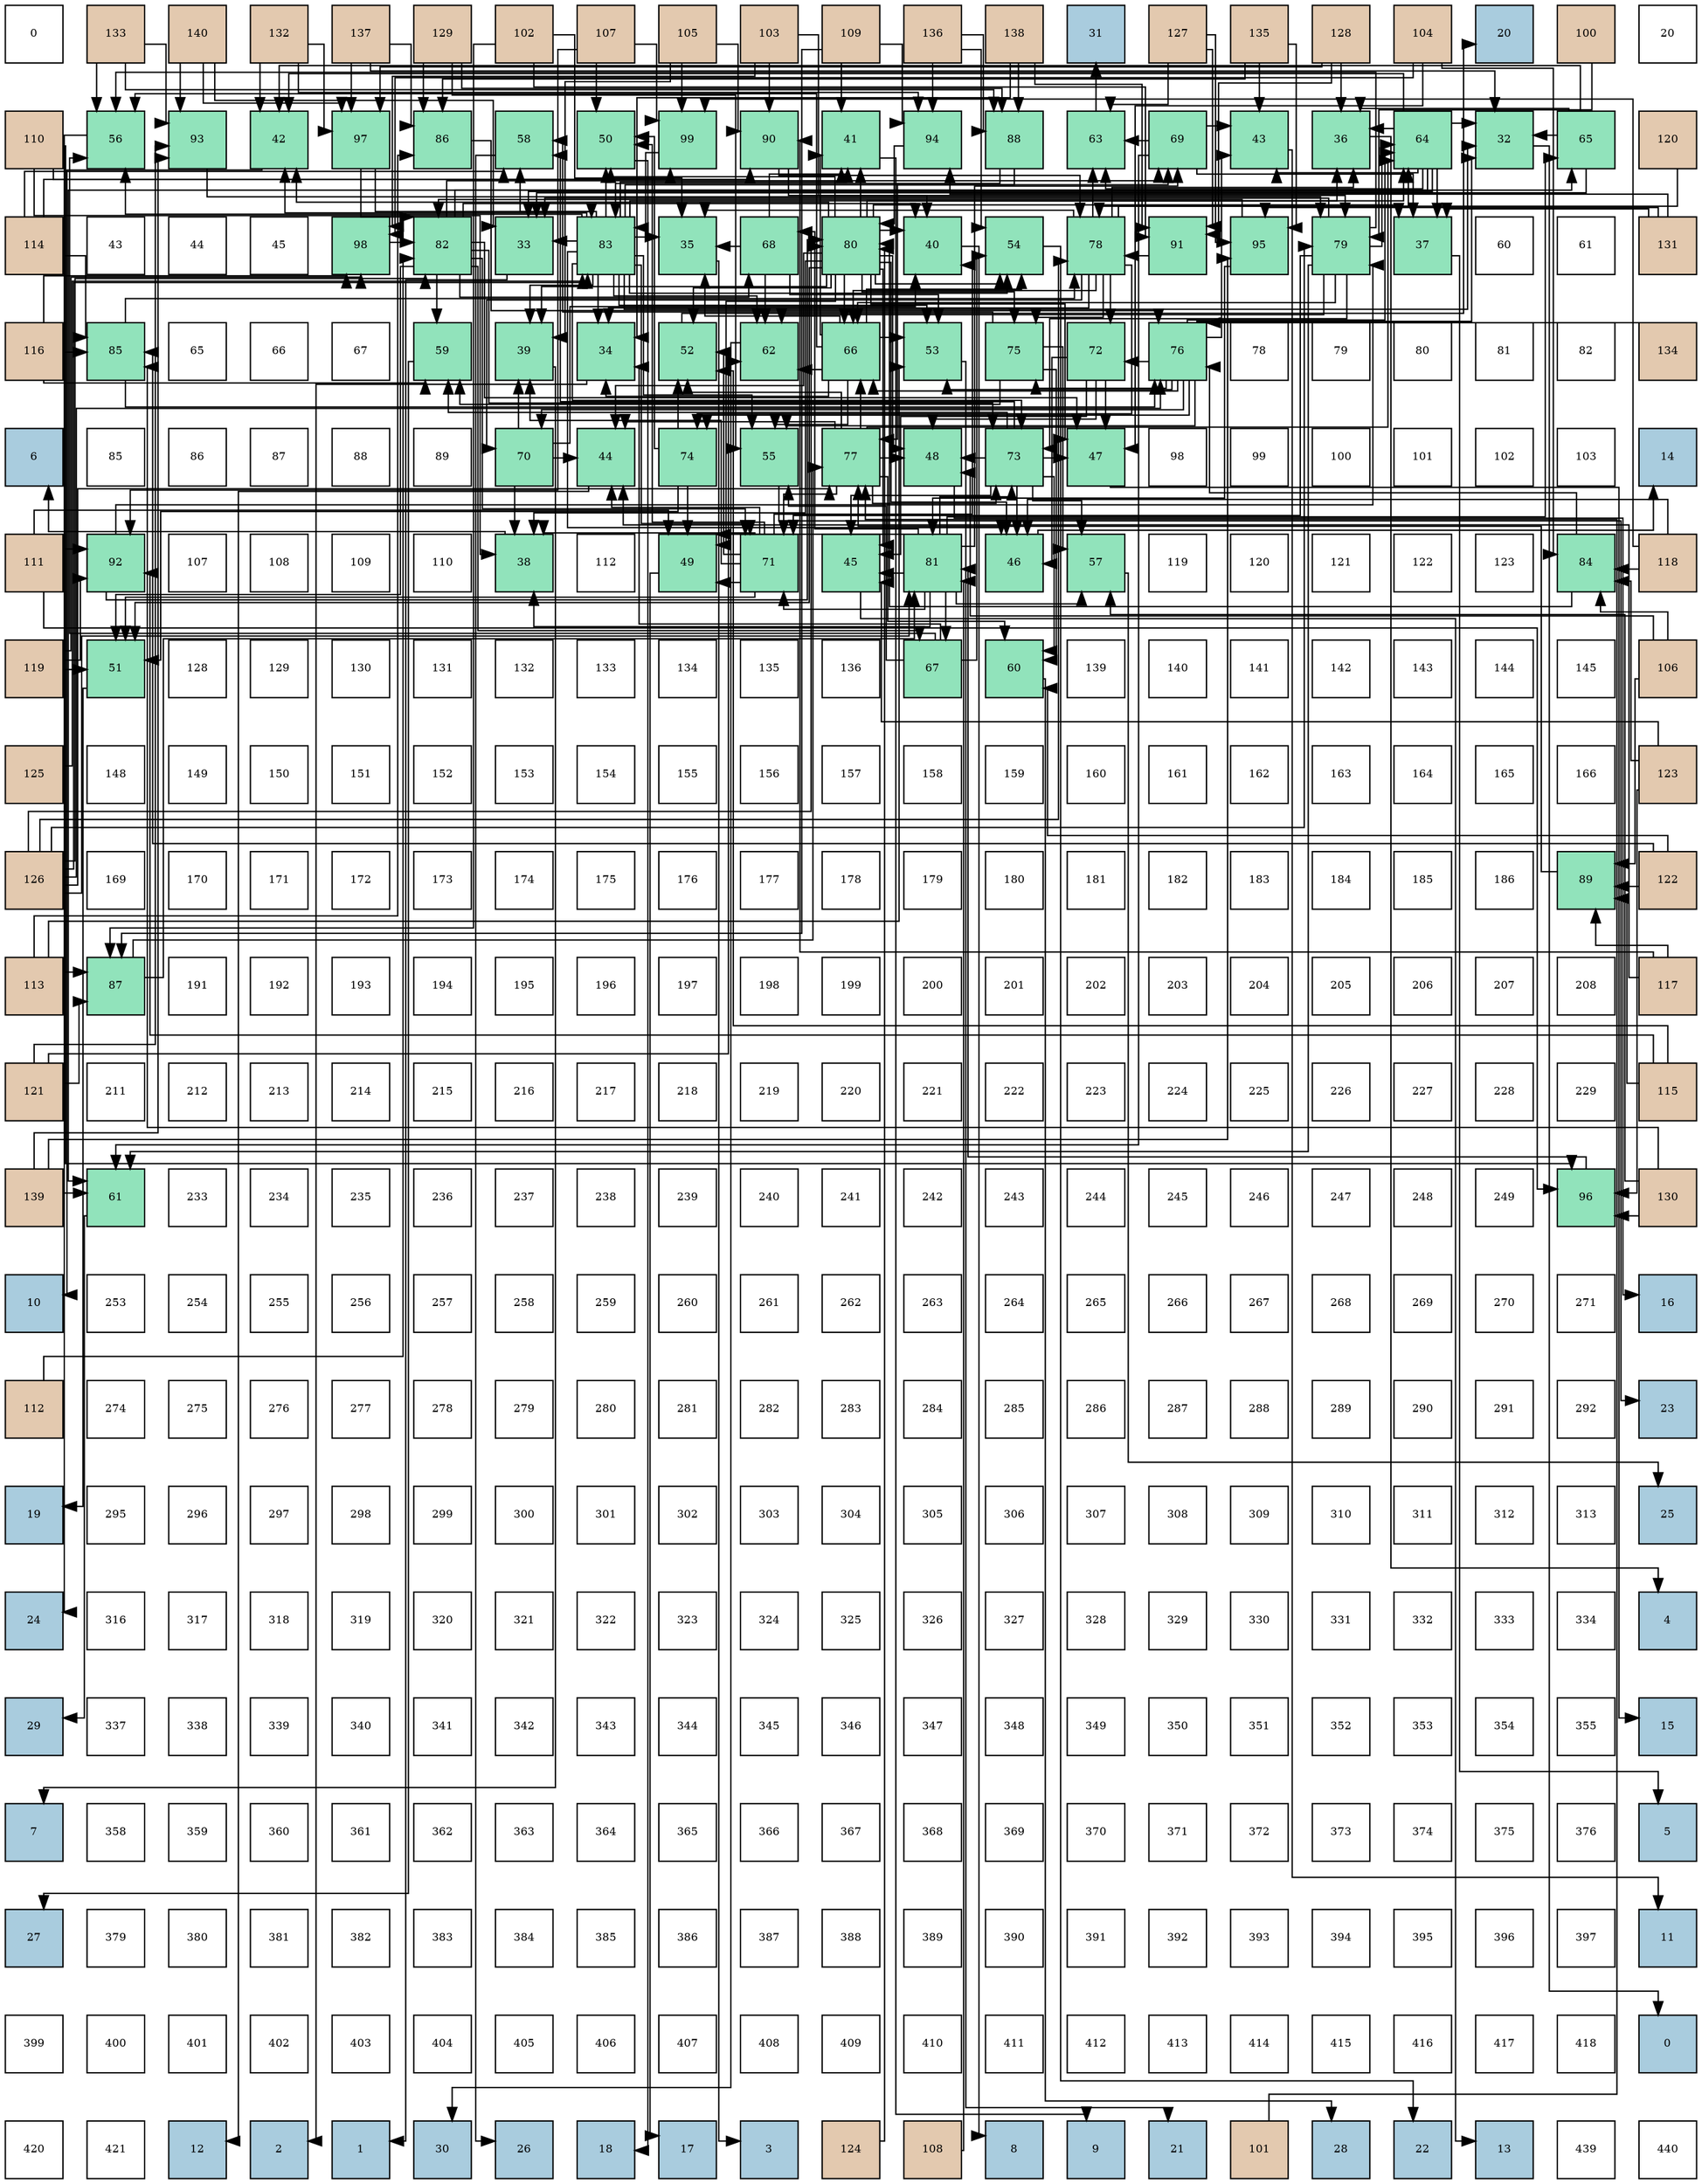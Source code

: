 digraph layout{
 rankdir=TB;
 splines=ortho;
 node [style=filled shape=square fixedsize=true width=0.6];
0[label="0", fontsize=8, fillcolor="#ffffff"];
1[label="133", fontsize=8, fillcolor="#e3c9af"];
2[label="140", fontsize=8, fillcolor="#e3c9af"];
3[label="132", fontsize=8, fillcolor="#e3c9af"];
4[label="137", fontsize=8, fillcolor="#e3c9af"];
5[label="129", fontsize=8, fillcolor="#e3c9af"];
6[label="102", fontsize=8, fillcolor="#e3c9af"];
7[label="107", fontsize=8, fillcolor="#e3c9af"];
8[label="105", fontsize=8, fillcolor="#e3c9af"];
9[label="103", fontsize=8, fillcolor="#e3c9af"];
10[label="109", fontsize=8, fillcolor="#e3c9af"];
11[label="136", fontsize=8, fillcolor="#e3c9af"];
12[label="138", fontsize=8, fillcolor="#e3c9af"];
13[label="31", fontsize=8, fillcolor="#a9ccde"];
14[label="127", fontsize=8, fillcolor="#e3c9af"];
15[label="135", fontsize=8, fillcolor="#e3c9af"];
16[label="128", fontsize=8, fillcolor="#e3c9af"];
17[label="104", fontsize=8, fillcolor="#e3c9af"];
18[label="20", fontsize=8, fillcolor="#a9ccde"];
19[label="100", fontsize=8, fillcolor="#e3c9af"];
20[label="20", fontsize=8, fillcolor="#ffffff"];
21[label="110", fontsize=8, fillcolor="#e3c9af"];
22[label="56", fontsize=8, fillcolor="#91e3bb"];
23[label="93", fontsize=8, fillcolor="#91e3bb"];
24[label="42", fontsize=8, fillcolor="#91e3bb"];
25[label="97", fontsize=8, fillcolor="#91e3bb"];
26[label="86", fontsize=8, fillcolor="#91e3bb"];
27[label="58", fontsize=8, fillcolor="#91e3bb"];
28[label="50", fontsize=8, fillcolor="#91e3bb"];
29[label="99", fontsize=8, fillcolor="#91e3bb"];
30[label="90", fontsize=8, fillcolor="#91e3bb"];
31[label="41", fontsize=8, fillcolor="#91e3bb"];
32[label="94", fontsize=8, fillcolor="#91e3bb"];
33[label="88", fontsize=8, fillcolor="#91e3bb"];
34[label="63", fontsize=8, fillcolor="#91e3bb"];
35[label="69", fontsize=8, fillcolor="#91e3bb"];
36[label="43", fontsize=8, fillcolor="#91e3bb"];
37[label="36", fontsize=8, fillcolor="#91e3bb"];
38[label="64", fontsize=8, fillcolor="#91e3bb"];
39[label="32", fontsize=8, fillcolor="#91e3bb"];
40[label="65", fontsize=8, fillcolor="#91e3bb"];
41[label="120", fontsize=8, fillcolor="#e3c9af"];
42[label="114", fontsize=8, fillcolor="#e3c9af"];
43[label="43", fontsize=8, fillcolor="#ffffff"];
44[label="44", fontsize=8, fillcolor="#ffffff"];
45[label="45", fontsize=8, fillcolor="#ffffff"];
46[label="98", fontsize=8, fillcolor="#91e3bb"];
47[label="82", fontsize=8, fillcolor="#91e3bb"];
48[label="33", fontsize=8, fillcolor="#91e3bb"];
49[label="83", fontsize=8, fillcolor="#91e3bb"];
50[label="35", fontsize=8, fillcolor="#91e3bb"];
51[label="68", fontsize=8, fillcolor="#91e3bb"];
52[label="80", fontsize=8, fillcolor="#91e3bb"];
53[label="40", fontsize=8, fillcolor="#91e3bb"];
54[label="54", fontsize=8, fillcolor="#91e3bb"];
55[label="78", fontsize=8, fillcolor="#91e3bb"];
56[label="91", fontsize=8, fillcolor="#91e3bb"];
57[label="95", fontsize=8, fillcolor="#91e3bb"];
58[label="79", fontsize=8, fillcolor="#91e3bb"];
59[label="37", fontsize=8, fillcolor="#91e3bb"];
60[label="60", fontsize=8, fillcolor="#ffffff"];
61[label="61", fontsize=8, fillcolor="#ffffff"];
62[label="131", fontsize=8, fillcolor="#e3c9af"];
63[label="116", fontsize=8, fillcolor="#e3c9af"];
64[label="85", fontsize=8, fillcolor="#91e3bb"];
65[label="65", fontsize=8, fillcolor="#ffffff"];
66[label="66", fontsize=8, fillcolor="#ffffff"];
67[label="67", fontsize=8, fillcolor="#ffffff"];
68[label="59", fontsize=8, fillcolor="#91e3bb"];
69[label="39", fontsize=8, fillcolor="#91e3bb"];
70[label="34", fontsize=8, fillcolor="#91e3bb"];
71[label="52", fontsize=8, fillcolor="#91e3bb"];
72[label="62", fontsize=8, fillcolor="#91e3bb"];
73[label="66", fontsize=8, fillcolor="#91e3bb"];
74[label="53", fontsize=8, fillcolor="#91e3bb"];
75[label="75", fontsize=8, fillcolor="#91e3bb"];
76[label="72", fontsize=8, fillcolor="#91e3bb"];
77[label="76", fontsize=8, fillcolor="#91e3bb"];
78[label="78", fontsize=8, fillcolor="#ffffff"];
79[label="79", fontsize=8, fillcolor="#ffffff"];
80[label="80", fontsize=8, fillcolor="#ffffff"];
81[label="81", fontsize=8, fillcolor="#ffffff"];
82[label="82", fontsize=8, fillcolor="#ffffff"];
83[label="134", fontsize=8, fillcolor="#e3c9af"];
84[label="6", fontsize=8, fillcolor="#a9ccde"];
85[label="85", fontsize=8, fillcolor="#ffffff"];
86[label="86", fontsize=8, fillcolor="#ffffff"];
87[label="87", fontsize=8, fillcolor="#ffffff"];
88[label="88", fontsize=8, fillcolor="#ffffff"];
89[label="89", fontsize=8, fillcolor="#ffffff"];
90[label="70", fontsize=8, fillcolor="#91e3bb"];
91[label="44", fontsize=8, fillcolor="#91e3bb"];
92[label="74", fontsize=8, fillcolor="#91e3bb"];
93[label="55", fontsize=8, fillcolor="#91e3bb"];
94[label="77", fontsize=8, fillcolor="#91e3bb"];
95[label="48", fontsize=8, fillcolor="#91e3bb"];
96[label="73", fontsize=8, fillcolor="#91e3bb"];
97[label="47", fontsize=8, fillcolor="#91e3bb"];
98[label="98", fontsize=8, fillcolor="#ffffff"];
99[label="99", fontsize=8, fillcolor="#ffffff"];
100[label="100", fontsize=8, fillcolor="#ffffff"];
101[label="101", fontsize=8, fillcolor="#ffffff"];
102[label="102", fontsize=8, fillcolor="#ffffff"];
103[label="103", fontsize=8, fillcolor="#ffffff"];
104[label="14", fontsize=8, fillcolor="#a9ccde"];
105[label="111", fontsize=8, fillcolor="#e3c9af"];
106[label="92", fontsize=8, fillcolor="#91e3bb"];
107[label="107", fontsize=8, fillcolor="#ffffff"];
108[label="108", fontsize=8, fillcolor="#ffffff"];
109[label="109", fontsize=8, fillcolor="#ffffff"];
110[label="110", fontsize=8, fillcolor="#ffffff"];
111[label="38", fontsize=8, fillcolor="#91e3bb"];
112[label="112", fontsize=8, fillcolor="#ffffff"];
113[label="49", fontsize=8, fillcolor="#91e3bb"];
114[label="71", fontsize=8, fillcolor="#91e3bb"];
115[label="45", fontsize=8, fillcolor="#91e3bb"];
116[label="81", fontsize=8, fillcolor="#91e3bb"];
117[label="46", fontsize=8, fillcolor="#91e3bb"];
118[label="57", fontsize=8, fillcolor="#91e3bb"];
119[label="119", fontsize=8, fillcolor="#ffffff"];
120[label="120", fontsize=8, fillcolor="#ffffff"];
121[label="121", fontsize=8, fillcolor="#ffffff"];
122[label="122", fontsize=8, fillcolor="#ffffff"];
123[label="123", fontsize=8, fillcolor="#ffffff"];
124[label="84", fontsize=8, fillcolor="#91e3bb"];
125[label="118", fontsize=8, fillcolor="#e3c9af"];
126[label="119", fontsize=8, fillcolor="#e3c9af"];
127[label="51", fontsize=8, fillcolor="#91e3bb"];
128[label="128", fontsize=8, fillcolor="#ffffff"];
129[label="129", fontsize=8, fillcolor="#ffffff"];
130[label="130", fontsize=8, fillcolor="#ffffff"];
131[label="131", fontsize=8, fillcolor="#ffffff"];
132[label="132", fontsize=8, fillcolor="#ffffff"];
133[label="133", fontsize=8, fillcolor="#ffffff"];
134[label="134", fontsize=8, fillcolor="#ffffff"];
135[label="135", fontsize=8, fillcolor="#ffffff"];
136[label="136", fontsize=8, fillcolor="#ffffff"];
137[label="67", fontsize=8, fillcolor="#91e3bb"];
138[label="60", fontsize=8, fillcolor="#91e3bb"];
139[label="139", fontsize=8, fillcolor="#ffffff"];
140[label="140", fontsize=8, fillcolor="#ffffff"];
141[label="141", fontsize=8, fillcolor="#ffffff"];
142[label="142", fontsize=8, fillcolor="#ffffff"];
143[label="143", fontsize=8, fillcolor="#ffffff"];
144[label="144", fontsize=8, fillcolor="#ffffff"];
145[label="145", fontsize=8, fillcolor="#ffffff"];
146[label="106", fontsize=8, fillcolor="#e3c9af"];
147[label="125", fontsize=8, fillcolor="#e3c9af"];
148[label="148", fontsize=8, fillcolor="#ffffff"];
149[label="149", fontsize=8, fillcolor="#ffffff"];
150[label="150", fontsize=8, fillcolor="#ffffff"];
151[label="151", fontsize=8, fillcolor="#ffffff"];
152[label="152", fontsize=8, fillcolor="#ffffff"];
153[label="153", fontsize=8, fillcolor="#ffffff"];
154[label="154", fontsize=8, fillcolor="#ffffff"];
155[label="155", fontsize=8, fillcolor="#ffffff"];
156[label="156", fontsize=8, fillcolor="#ffffff"];
157[label="157", fontsize=8, fillcolor="#ffffff"];
158[label="158", fontsize=8, fillcolor="#ffffff"];
159[label="159", fontsize=8, fillcolor="#ffffff"];
160[label="160", fontsize=8, fillcolor="#ffffff"];
161[label="161", fontsize=8, fillcolor="#ffffff"];
162[label="162", fontsize=8, fillcolor="#ffffff"];
163[label="163", fontsize=8, fillcolor="#ffffff"];
164[label="164", fontsize=8, fillcolor="#ffffff"];
165[label="165", fontsize=8, fillcolor="#ffffff"];
166[label="166", fontsize=8, fillcolor="#ffffff"];
167[label="123", fontsize=8, fillcolor="#e3c9af"];
168[label="126", fontsize=8, fillcolor="#e3c9af"];
169[label="169", fontsize=8, fillcolor="#ffffff"];
170[label="170", fontsize=8, fillcolor="#ffffff"];
171[label="171", fontsize=8, fillcolor="#ffffff"];
172[label="172", fontsize=8, fillcolor="#ffffff"];
173[label="173", fontsize=8, fillcolor="#ffffff"];
174[label="174", fontsize=8, fillcolor="#ffffff"];
175[label="175", fontsize=8, fillcolor="#ffffff"];
176[label="176", fontsize=8, fillcolor="#ffffff"];
177[label="177", fontsize=8, fillcolor="#ffffff"];
178[label="178", fontsize=8, fillcolor="#ffffff"];
179[label="179", fontsize=8, fillcolor="#ffffff"];
180[label="180", fontsize=8, fillcolor="#ffffff"];
181[label="181", fontsize=8, fillcolor="#ffffff"];
182[label="182", fontsize=8, fillcolor="#ffffff"];
183[label="183", fontsize=8, fillcolor="#ffffff"];
184[label="184", fontsize=8, fillcolor="#ffffff"];
185[label="185", fontsize=8, fillcolor="#ffffff"];
186[label="186", fontsize=8, fillcolor="#ffffff"];
187[label="89", fontsize=8, fillcolor="#91e3bb"];
188[label="122", fontsize=8, fillcolor="#e3c9af"];
189[label="113", fontsize=8, fillcolor="#e3c9af"];
190[label="87", fontsize=8, fillcolor="#91e3bb"];
191[label="191", fontsize=8, fillcolor="#ffffff"];
192[label="192", fontsize=8, fillcolor="#ffffff"];
193[label="193", fontsize=8, fillcolor="#ffffff"];
194[label="194", fontsize=8, fillcolor="#ffffff"];
195[label="195", fontsize=8, fillcolor="#ffffff"];
196[label="196", fontsize=8, fillcolor="#ffffff"];
197[label="197", fontsize=8, fillcolor="#ffffff"];
198[label="198", fontsize=8, fillcolor="#ffffff"];
199[label="199", fontsize=8, fillcolor="#ffffff"];
200[label="200", fontsize=8, fillcolor="#ffffff"];
201[label="201", fontsize=8, fillcolor="#ffffff"];
202[label="202", fontsize=8, fillcolor="#ffffff"];
203[label="203", fontsize=8, fillcolor="#ffffff"];
204[label="204", fontsize=8, fillcolor="#ffffff"];
205[label="205", fontsize=8, fillcolor="#ffffff"];
206[label="206", fontsize=8, fillcolor="#ffffff"];
207[label="207", fontsize=8, fillcolor="#ffffff"];
208[label="208", fontsize=8, fillcolor="#ffffff"];
209[label="117", fontsize=8, fillcolor="#e3c9af"];
210[label="121", fontsize=8, fillcolor="#e3c9af"];
211[label="211", fontsize=8, fillcolor="#ffffff"];
212[label="212", fontsize=8, fillcolor="#ffffff"];
213[label="213", fontsize=8, fillcolor="#ffffff"];
214[label="214", fontsize=8, fillcolor="#ffffff"];
215[label="215", fontsize=8, fillcolor="#ffffff"];
216[label="216", fontsize=8, fillcolor="#ffffff"];
217[label="217", fontsize=8, fillcolor="#ffffff"];
218[label="218", fontsize=8, fillcolor="#ffffff"];
219[label="219", fontsize=8, fillcolor="#ffffff"];
220[label="220", fontsize=8, fillcolor="#ffffff"];
221[label="221", fontsize=8, fillcolor="#ffffff"];
222[label="222", fontsize=8, fillcolor="#ffffff"];
223[label="223", fontsize=8, fillcolor="#ffffff"];
224[label="224", fontsize=8, fillcolor="#ffffff"];
225[label="225", fontsize=8, fillcolor="#ffffff"];
226[label="226", fontsize=8, fillcolor="#ffffff"];
227[label="227", fontsize=8, fillcolor="#ffffff"];
228[label="228", fontsize=8, fillcolor="#ffffff"];
229[label="229", fontsize=8, fillcolor="#ffffff"];
230[label="115", fontsize=8, fillcolor="#e3c9af"];
231[label="139", fontsize=8, fillcolor="#e3c9af"];
232[label="61", fontsize=8, fillcolor="#91e3bb"];
233[label="233", fontsize=8, fillcolor="#ffffff"];
234[label="234", fontsize=8, fillcolor="#ffffff"];
235[label="235", fontsize=8, fillcolor="#ffffff"];
236[label="236", fontsize=8, fillcolor="#ffffff"];
237[label="237", fontsize=8, fillcolor="#ffffff"];
238[label="238", fontsize=8, fillcolor="#ffffff"];
239[label="239", fontsize=8, fillcolor="#ffffff"];
240[label="240", fontsize=8, fillcolor="#ffffff"];
241[label="241", fontsize=8, fillcolor="#ffffff"];
242[label="242", fontsize=8, fillcolor="#ffffff"];
243[label="243", fontsize=8, fillcolor="#ffffff"];
244[label="244", fontsize=8, fillcolor="#ffffff"];
245[label="245", fontsize=8, fillcolor="#ffffff"];
246[label="246", fontsize=8, fillcolor="#ffffff"];
247[label="247", fontsize=8, fillcolor="#ffffff"];
248[label="248", fontsize=8, fillcolor="#ffffff"];
249[label="249", fontsize=8, fillcolor="#ffffff"];
250[label="96", fontsize=8, fillcolor="#91e3bb"];
251[label="130", fontsize=8, fillcolor="#e3c9af"];
252[label="10", fontsize=8, fillcolor="#a9ccde"];
253[label="253", fontsize=8, fillcolor="#ffffff"];
254[label="254", fontsize=8, fillcolor="#ffffff"];
255[label="255", fontsize=8, fillcolor="#ffffff"];
256[label="256", fontsize=8, fillcolor="#ffffff"];
257[label="257", fontsize=8, fillcolor="#ffffff"];
258[label="258", fontsize=8, fillcolor="#ffffff"];
259[label="259", fontsize=8, fillcolor="#ffffff"];
260[label="260", fontsize=8, fillcolor="#ffffff"];
261[label="261", fontsize=8, fillcolor="#ffffff"];
262[label="262", fontsize=8, fillcolor="#ffffff"];
263[label="263", fontsize=8, fillcolor="#ffffff"];
264[label="264", fontsize=8, fillcolor="#ffffff"];
265[label="265", fontsize=8, fillcolor="#ffffff"];
266[label="266", fontsize=8, fillcolor="#ffffff"];
267[label="267", fontsize=8, fillcolor="#ffffff"];
268[label="268", fontsize=8, fillcolor="#ffffff"];
269[label="269", fontsize=8, fillcolor="#ffffff"];
270[label="270", fontsize=8, fillcolor="#ffffff"];
271[label="271", fontsize=8, fillcolor="#ffffff"];
272[label="16", fontsize=8, fillcolor="#a9ccde"];
273[label="112", fontsize=8, fillcolor="#e3c9af"];
274[label="274", fontsize=8, fillcolor="#ffffff"];
275[label="275", fontsize=8, fillcolor="#ffffff"];
276[label="276", fontsize=8, fillcolor="#ffffff"];
277[label="277", fontsize=8, fillcolor="#ffffff"];
278[label="278", fontsize=8, fillcolor="#ffffff"];
279[label="279", fontsize=8, fillcolor="#ffffff"];
280[label="280", fontsize=8, fillcolor="#ffffff"];
281[label="281", fontsize=8, fillcolor="#ffffff"];
282[label="282", fontsize=8, fillcolor="#ffffff"];
283[label="283", fontsize=8, fillcolor="#ffffff"];
284[label="284", fontsize=8, fillcolor="#ffffff"];
285[label="285", fontsize=8, fillcolor="#ffffff"];
286[label="286", fontsize=8, fillcolor="#ffffff"];
287[label="287", fontsize=8, fillcolor="#ffffff"];
288[label="288", fontsize=8, fillcolor="#ffffff"];
289[label="289", fontsize=8, fillcolor="#ffffff"];
290[label="290", fontsize=8, fillcolor="#ffffff"];
291[label="291", fontsize=8, fillcolor="#ffffff"];
292[label="292", fontsize=8, fillcolor="#ffffff"];
293[label="23", fontsize=8, fillcolor="#a9ccde"];
294[label="19", fontsize=8, fillcolor="#a9ccde"];
295[label="295", fontsize=8, fillcolor="#ffffff"];
296[label="296", fontsize=8, fillcolor="#ffffff"];
297[label="297", fontsize=8, fillcolor="#ffffff"];
298[label="298", fontsize=8, fillcolor="#ffffff"];
299[label="299", fontsize=8, fillcolor="#ffffff"];
300[label="300", fontsize=8, fillcolor="#ffffff"];
301[label="301", fontsize=8, fillcolor="#ffffff"];
302[label="302", fontsize=8, fillcolor="#ffffff"];
303[label="303", fontsize=8, fillcolor="#ffffff"];
304[label="304", fontsize=8, fillcolor="#ffffff"];
305[label="305", fontsize=8, fillcolor="#ffffff"];
306[label="306", fontsize=8, fillcolor="#ffffff"];
307[label="307", fontsize=8, fillcolor="#ffffff"];
308[label="308", fontsize=8, fillcolor="#ffffff"];
309[label="309", fontsize=8, fillcolor="#ffffff"];
310[label="310", fontsize=8, fillcolor="#ffffff"];
311[label="311", fontsize=8, fillcolor="#ffffff"];
312[label="312", fontsize=8, fillcolor="#ffffff"];
313[label="313", fontsize=8, fillcolor="#ffffff"];
314[label="25", fontsize=8, fillcolor="#a9ccde"];
315[label="24", fontsize=8, fillcolor="#a9ccde"];
316[label="316", fontsize=8, fillcolor="#ffffff"];
317[label="317", fontsize=8, fillcolor="#ffffff"];
318[label="318", fontsize=8, fillcolor="#ffffff"];
319[label="319", fontsize=8, fillcolor="#ffffff"];
320[label="320", fontsize=8, fillcolor="#ffffff"];
321[label="321", fontsize=8, fillcolor="#ffffff"];
322[label="322", fontsize=8, fillcolor="#ffffff"];
323[label="323", fontsize=8, fillcolor="#ffffff"];
324[label="324", fontsize=8, fillcolor="#ffffff"];
325[label="325", fontsize=8, fillcolor="#ffffff"];
326[label="326", fontsize=8, fillcolor="#ffffff"];
327[label="327", fontsize=8, fillcolor="#ffffff"];
328[label="328", fontsize=8, fillcolor="#ffffff"];
329[label="329", fontsize=8, fillcolor="#ffffff"];
330[label="330", fontsize=8, fillcolor="#ffffff"];
331[label="331", fontsize=8, fillcolor="#ffffff"];
332[label="332", fontsize=8, fillcolor="#ffffff"];
333[label="333", fontsize=8, fillcolor="#ffffff"];
334[label="334", fontsize=8, fillcolor="#ffffff"];
335[label="4", fontsize=8, fillcolor="#a9ccde"];
336[label="29", fontsize=8, fillcolor="#a9ccde"];
337[label="337", fontsize=8, fillcolor="#ffffff"];
338[label="338", fontsize=8, fillcolor="#ffffff"];
339[label="339", fontsize=8, fillcolor="#ffffff"];
340[label="340", fontsize=8, fillcolor="#ffffff"];
341[label="341", fontsize=8, fillcolor="#ffffff"];
342[label="342", fontsize=8, fillcolor="#ffffff"];
343[label="343", fontsize=8, fillcolor="#ffffff"];
344[label="344", fontsize=8, fillcolor="#ffffff"];
345[label="345", fontsize=8, fillcolor="#ffffff"];
346[label="346", fontsize=8, fillcolor="#ffffff"];
347[label="347", fontsize=8, fillcolor="#ffffff"];
348[label="348", fontsize=8, fillcolor="#ffffff"];
349[label="349", fontsize=8, fillcolor="#ffffff"];
350[label="350", fontsize=8, fillcolor="#ffffff"];
351[label="351", fontsize=8, fillcolor="#ffffff"];
352[label="352", fontsize=8, fillcolor="#ffffff"];
353[label="353", fontsize=8, fillcolor="#ffffff"];
354[label="354", fontsize=8, fillcolor="#ffffff"];
355[label="355", fontsize=8, fillcolor="#ffffff"];
356[label="15", fontsize=8, fillcolor="#a9ccde"];
357[label="7", fontsize=8, fillcolor="#a9ccde"];
358[label="358", fontsize=8, fillcolor="#ffffff"];
359[label="359", fontsize=8, fillcolor="#ffffff"];
360[label="360", fontsize=8, fillcolor="#ffffff"];
361[label="361", fontsize=8, fillcolor="#ffffff"];
362[label="362", fontsize=8, fillcolor="#ffffff"];
363[label="363", fontsize=8, fillcolor="#ffffff"];
364[label="364", fontsize=8, fillcolor="#ffffff"];
365[label="365", fontsize=8, fillcolor="#ffffff"];
366[label="366", fontsize=8, fillcolor="#ffffff"];
367[label="367", fontsize=8, fillcolor="#ffffff"];
368[label="368", fontsize=8, fillcolor="#ffffff"];
369[label="369", fontsize=8, fillcolor="#ffffff"];
370[label="370", fontsize=8, fillcolor="#ffffff"];
371[label="371", fontsize=8, fillcolor="#ffffff"];
372[label="372", fontsize=8, fillcolor="#ffffff"];
373[label="373", fontsize=8, fillcolor="#ffffff"];
374[label="374", fontsize=8, fillcolor="#ffffff"];
375[label="375", fontsize=8, fillcolor="#ffffff"];
376[label="376", fontsize=8, fillcolor="#ffffff"];
377[label="5", fontsize=8, fillcolor="#a9ccde"];
378[label="27", fontsize=8, fillcolor="#a9ccde"];
379[label="379", fontsize=8, fillcolor="#ffffff"];
380[label="380", fontsize=8, fillcolor="#ffffff"];
381[label="381", fontsize=8, fillcolor="#ffffff"];
382[label="382", fontsize=8, fillcolor="#ffffff"];
383[label="383", fontsize=8, fillcolor="#ffffff"];
384[label="384", fontsize=8, fillcolor="#ffffff"];
385[label="385", fontsize=8, fillcolor="#ffffff"];
386[label="386", fontsize=8, fillcolor="#ffffff"];
387[label="387", fontsize=8, fillcolor="#ffffff"];
388[label="388", fontsize=8, fillcolor="#ffffff"];
389[label="389", fontsize=8, fillcolor="#ffffff"];
390[label="390", fontsize=8, fillcolor="#ffffff"];
391[label="391", fontsize=8, fillcolor="#ffffff"];
392[label="392", fontsize=8, fillcolor="#ffffff"];
393[label="393", fontsize=8, fillcolor="#ffffff"];
394[label="394", fontsize=8, fillcolor="#ffffff"];
395[label="395", fontsize=8, fillcolor="#ffffff"];
396[label="396", fontsize=8, fillcolor="#ffffff"];
397[label="397", fontsize=8, fillcolor="#ffffff"];
398[label="11", fontsize=8, fillcolor="#a9ccde"];
399[label="399", fontsize=8, fillcolor="#ffffff"];
400[label="400", fontsize=8, fillcolor="#ffffff"];
401[label="401", fontsize=8, fillcolor="#ffffff"];
402[label="402", fontsize=8, fillcolor="#ffffff"];
403[label="403", fontsize=8, fillcolor="#ffffff"];
404[label="404", fontsize=8, fillcolor="#ffffff"];
405[label="405", fontsize=8, fillcolor="#ffffff"];
406[label="406", fontsize=8, fillcolor="#ffffff"];
407[label="407", fontsize=8, fillcolor="#ffffff"];
408[label="408", fontsize=8, fillcolor="#ffffff"];
409[label="409", fontsize=8, fillcolor="#ffffff"];
410[label="410", fontsize=8, fillcolor="#ffffff"];
411[label="411", fontsize=8, fillcolor="#ffffff"];
412[label="412", fontsize=8, fillcolor="#ffffff"];
413[label="413", fontsize=8, fillcolor="#ffffff"];
414[label="414", fontsize=8, fillcolor="#ffffff"];
415[label="415", fontsize=8, fillcolor="#ffffff"];
416[label="416", fontsize=8, fillcolor="#ffffff"];
417[label="417", fontsize=8, fillcolor="#ffffff"];
418[label="418", fontsize=8, fillcolor="#ffffff"];
419[label="0", fontsize=8, fillcolor="#a9ccde"];
420[label="420", fontsize=8, fillcolor="#ffffff"];
421[label="421", fontsize=8, fillcolor="#ffffff"];
422[label="12", fontsize=8, fillcolor="#a9ccde"];
423[label="2", fontsize=8, fillcolor="#a9ccde"];
424[label="1", fontsize=8, fillcolor="#a9ccde"];
425[label="30", fontsize=8, fillcolor="#a9ccde"];
426[label="26", fontsize=8, fillcolor="#a9ccde"];
427[label="18", fontsize=8, fillcolor="#a9ccde"];
428[label="17", fontsize=8, fillcolor="#a9ccde"];
429[label="3", fontsize=8, fillcolor="#a9ccde"];
430[label="124", fontsize=8, fillcolor="#e3c9af"];
431[label="108", fontsize=8, fillcolor="#e3c9af"];
432[label="8", fontsize=8, fillcolor="#a9ccde"];
433[label="9", fontsize=8, fillcolor="#a9ccde"];
434[label="21", fontsize=8, fillcolor="#a9ccde"];
435[label="101", fontsize=8, fillcolor="#e3c9af"];
436[label="28", fontsize=8, fillcolor="#a9ccde"];
437[label="22", fontsize=8, fillcolor="#a9ccde"];
438[label="13", fontsize=8, fillcolor="#a9ccde"];
439[label="439", fontsize=8, fillcolor="#ffffff"];
440[label="440", fontsize=8, fillcolor="#ffffff"];
edge [constraint=false, style=vis];39 -> 419;
48 -> 424;
70 -> 423;
50 -> 429;
37 -> 335;
59 -> 377;
111 -> 84;
69 -> 357;
53 -> 432;
31 -> 433;
24 -> 252;
36 -> 398;
91 -> 422;
115 -> 438;
117 -> 104;
97 -> 356;
95 -> 272;
113 -> 428;
28 -> 427;
127 -> 294;
71 -> 18;
74 -> 434;
54 -> 437;
93 -> 293;
22 -> 315;
118 -> 314;
27 -> 426;
68 -> 378;
138 -> 436;
232 -> 336;
72 -> 425;
34 -> 13;
38 -> 39;
38 -> 48;
38 -> 37;
38 -> 59;
38 -> 24;
38 -> 36;
38 -> 232;
38 -> 34;
40 -> 39;
40 -> 48;
40 -> 37;
40 -> 24;
73 -> 70;
73 -> 50;
73 -> 31;
73 -> 74;
73 -> 54;
73 -> 93;
73 -> 22;
73 -> 72;
137 -> 70;
137 -> 54;
137 -> 93;
137 -> 22;
51 -> 50;
51 -> 31;
51 -> 74;
51 -> 72;
35 -> 59;
35 -> 36;
35 -> 232;
35 -> 34;
90 -> 111;
90 -> 69;
90 -> 53;
90 -> 91;
114 -> 111;
114 -> 69;
114 -> 53;
114 -> 91;
114 -> 113;
114 -> 28;
114 -> 127;
114 -> 71;
76 -> 115;
76 -> 117;
76 -> 97;
76 -> 95;
96 -> 115;
96 -> 117;
96 -> 97;
96 -> 95;
96 -> 118;
96 -> 27;
96 -> 68;
96 -> 138;
92 -> 113;
92 -> 28;
92 -> 127;
92 -> 71;
75 -> 118;
75 -> 27;
75 -> 68;
75 -> 138;
77 -> 39;
77 -> 36;
77 -> 74;
77 -> 93;
77 -> 38;
77 -> 73;
77 -> 90;
77 -> 76;
77 -> 92;
77 -> 75;
94 -> 91;
94 -> 95;
94 -> 71;
94 -> 138;
94 -> 38;
94 -> 73;
94 -> 114;
94 -> 96;
55 -> 70;
55 -> 50;
55 -> 37;
55 -> 34;
55 -> 38;
55 -> 73;
55 -> 90;
55 -> 76;
55 -> 92;
55 -> 75;
58 -> 48;
58 -> 22;
58 -> 232;
58 -> 72;
58 -> 38;
58 -> 73;
58 -> 114;
58 -> 96;
52 -> 59;
52 -> 111;
52 -> 69;
52 -> 53;
52 -> 31;
52 -> 24;
52 -> 91;
52 -> 115;
52 -> 117;
52 -> 97;
52 -> 95;
52 -> 113;
52 -> 28;
52 -> 127;
52 -> 71;
52 -> 54;
52 -> 38;
52 -> 73;
52 -> 75;
116 -> 111;
116 -> 115;
116 -> 113;
116 -> 118;
116 -> 40;
116 -> 137;
116 -> 51;
116 -> 35;
116 -> 114;
116 -> 96;
47 -> 53;
47 -> 97;
47 -> 127;
47 -> 68;
47 -> 40;
47 -> 137;
47 -> 51;
47 -> 35;
47 -> 114;
47 -> 96;
49 -> 39;
49 -> 48;
49 -> 70;
49 -> 50;
49 -> 37;
49 -> 69;
49 -> 31;
49 -> 24;
49 -> 117;
49 -> 28;
49 -> 74;
49 -> 54;
49 -> 93;
49 -> 22;
49 -> 27;
49 -> 72;
49 -> 35;
49 -> 114;
49 -> 96;
124 -> 77;
124 -> 52;
64 -> 77;
64 -> 55;
26 -> 77;
190 -> 94;
190 -> 116;
33 -> 94;
33 -> 49;
187 -> 94;
30 -> 55;
30 -> 58;
56 -> 55;
106 -> 58;
106 -> 52;
23 -> 58;
32 -> 52;
57 -> 116;
57 -> 47;
250 -> 116;
25 -> 47;
25 -> 49;
46 -> 47;
29 -> 49;
19 -> 58;
435 -> 94;
6 -> 50;
6 -> 190;
6 -> 56;
9 -> 53;
9 -> 30;
9 -> 46;
17 -> 97;
17 -> 124;
17 -> 46;
8 -> 69;
8 -> 30;
8 -> 29;
146 -> 95;
146 -> 124;
146 -> 187;
7 -> 28;
7 -> 106;
7 -> 29;
431 -> 116;
10 -> 31;
10 -> 190;
10 -> 32;
21 -> 111;
21 -> 30;
21 -> 250;
105 -> 113;
105 -> 106;
105 -> 250;
273 -> 47;
189 -> 74;
189 -> 26;
189 -> 190;
42 -> 27;
42 -> 64;
42 -> 29;
230 -> 71;
230 -> 187;
230 -> 106;
63 -> 68;
63 -> 64;
63 -> 46;
209 -> 91;
209 -> 187;
209 -> 30;
125 -> 117;
125 -> 124;
125 -> 29;
126 -> 127;
126 -> 106;
126 -> 46;
41 -> 55;
210 -> 72;
210 -> 190;
210 -> 23;
188 -> 138;
188 -> 64;
188 -> 187;
167 -> 115;
167 -> 124;
167 -> 250;
430 -> 52;
147 -> 49;
168 -> 77;
168 -> 94;
168 -> 55;
168 -> 58;
168 -> 52;
168 -> 116;
168 -> 47;
168 -> 49;
14 -> 34;
14 -> 56;
14 -> 57;
16 -> 37;
16 -> 56;
16 -> 25;
5 -> 93;
5 -> 26;
5 -> 33;
251 -> 118;
251 -> 64;
251 -> 250;
62 -> 59;
62 -> 32;
62 -> 57;
3 -> 24;
3 -> 32;
3 -> 25;
1 -> 22;
1 -> 33;
1 -> 23;
83 -> 77;
15 -> 36;
15 -> 26;
15 -> 57;
11 -> 54;
11 -> 33;
11 -> 32;
4 -> 39;
4 -> 26;
4 -> 25;
12 -> 70;
12 -> 33;
12 -> 56;
231 -> 232;
231 -> 23;
231 -> 57;
2 -> 48;
2 -> 23;
2 -> 25;
edge [constraint=true, style=invis];
0 -> 21 -> 42 -> 63 -> 84 -> 105 -> 126 -> 147 -> 168 -> 189 -> 210 -> 231 -> 252 -> 273 -> 294 -> 315 -> 336 -> 357 -> 378 -> 399 -> 420;
1 -> 22 -> 43 -> 64 -> 85 -> 106 -> 127 -> 148 -> 169 -> 190 -> 211 -> 232 -> 253 -> 274 -> 295 -> 316 -> 337 -> 358 -> 379 -> 400 -> 421;
2 -> 23 -> 44 -> 65 -> 86 -> 107 -> 128 -> 149 -> 170 -> 191 -> 212 -> 233 -> 254 -> 275 -> 296 -> 317 -> 338 -> 359 -> 380 -> 401 -> 422;
3 -> 24 -> 45 -> 66 -> 87 -> 108 -> 129 -> 150 -> 171 -> 192 -> 213 -> 234 -> 255 -> 276 -> 297 -> 318 -> 339 -> 360 -> 381 -> 402 -> 423;
4 -> 25 -> 46 -> 67 -> 88 -> 109 -> 130 -> 151 -> 172 -> 193 -> 214 -> 235 -> 256 -> 277 -> 298 -> 319 -> 340 -> 361 -> 382 -> 403 -> 424;
5 -> 26 -> 47 -> 68 -> 89 -> 110 -> 131 -> 152 -> 173 -> 194 -> 215 -> 236 -> 257 -> 278 -> 299 -> 320 -> 341 -> 362 -> 383 -> 404 -> 425;
6 -> 27 -> 48 -> 69 -> 90 -> 111 -> 132 -> 153 -> 174 -> 195 -> 216 -> 237 -> 258 -> 279 -> 300 -> 321 -> 342 -> 363 -> 384 -> 405 -> 426;
7 -> 28 -> 49 -> 70 -> 91 -> 112 -> 133 -> 154 -> 175 -> 196 -> 217 -> 238 -> 259 -> 280 -> 301 -> 322 -> 343 -> 364 -> 385 -> 406 -> 427;
8 -> 29 -> 50 -> 71 -> 92 -> 113 -> 134 -> 155 -> 176 -> 197 -> 218 -> 239 -> 260 -> 281 -> 302 -> 323 -> 344 -> 365 -> 386 -> 407 -> 428;
9 -> 30 -> 51 -> 72 -> 93 -> 114 -> 135 -> 156 -> 177 -> 198 -> 219 -> 240 -> 261 -> 282 -> 303 -> 324 -> 345 -> 366 -> 387 -> 408 -> 429;
10 -> 31 -> 52 -> 73 -> 94 -> 115 -> 136 -> 157 -> 178 -> 199 -> 220 -> 241 -> 262 -> 283 -> 304 -> 325 -> 346 -> 367 -> 388 -> 409 -> 430;
11 -> 32 -> 53 -> 74 -> 95 -> 116 -> 137 -> 158 -> 179 -> 200 -> 221 -> 242 -> 263 -> 284 -> 305 -> 326 -> 347 -> 368 -> 389 -> 410 -> 431;
12 -> 33 -> 54 -> 75 -> 96 -> 117 -> 138 -> 159 -> 180 -> 201 -> 222 -> 243 -> 264 -> 285 -> 306 -> 327 -> 348 -> 369 -> 390 -> 411 -> 432;
13 -> 34 -> 55 -> 76 -> 97 -> 118 -> 139 -> 160 -> 181 -> 202 -> 223 -> 244 -> 265 -> 286 -> 307 -> 328 -> 349 -> 370 -> 391 -> 412 -> 433;
14 -> 35 -> 56 -> 77 -> 98 -> 119 -> 140 -> 161 -> 182 -> 203 -> 224 -> 245 -> 266 -> 287 -> 308 -> 329 -> 350 -> 371 -> 392 -> 413 -> 434;
15 -> 36 -> 57 -> 78 -> 99 -> 120 -> 141 -> 162 -> 183 -> 204 -> 225 -> 246 -> 267 -> 288 -> 309 -> 330 -> 351 -> 372 -> 393 -> 414 -> 435;
16 -> 37 -> 58 -> 79 -> 100 -> 121 -> 142 -> 163 -> 184 -> 205 -> 226 -> 247 -> 268 -> 289 -> 310 -> 331 -> 352 -> 373 -> 394 -> 415 -> 436;
17 -> 38 -> 59 -> 80 -> 101 -> 122 -> 143 -> 164 -> 185 -> 206 -> 227 -> 248 -> 269 -> 290 -> 311 -> 332 -> 353 -> 374 -> 395 -> 416 -> 437;
18 -> 39 -> 60 -> 81 -> 102 -> 123 -> 144 -> 165 -> 186 -> 207 -> 228 -> 249 -> 270 -> 291 -> 312 -> 333 -> 354 -> 375 -> 396 -> 417 -> 438;
19 -> 40 -> 61 -> 82 -> 103 -> 124 -> 145 -> 166 -> 187 -> 208 -> 229 -> 250 -> 271 -> 292 -> 313 -> 334 -> 355 -> 376 -> 397 -> 418 -> 439;
20 -> 41 -> 62 -> 83 -> 104 -> 125 -> 146 -> 167 -> 188 -> 209 -> 230 -> 251 -> 272 -> 293 -> 314 -> 335 -> 356 -> 377 -> 398 -> 419 -> 440;
rank = same {0 -> 1 -> 2 -> 3 -> 4 -> 5 -> 6 -> 7 -> 8 -> 9 -> 10 -> 11 -> 12 -> 13 -> 14 -> 15 -> 16 -> 17 -> 18 -> 19 -> 20};
rank = same {21 -> 22 -> 23 -> 24 -> 25 -> 26 -> 27 -> 28 -> 29 -> 30 -> 31 -> 32 -> 33 -> 34 -> 35 -> 36 -> 37 -> 38 -> 39 -> 40 -> 41};
rank = same {42 -> 43 -> 44 -> 45 -> 46 -> 47 -> 48 -> 49 -> 50 -> 51 -> 52 -> 53 -> 54 -> 55 -> 56 -> 57 -> 58 -> 59 -> 60 -> 61 -> 62};
rank = same {63 -> 64 -> 65 -> 66 -> 67 -> 68 -> 69 -> 70 -> 71 -> 72 -> 73 -> 74 -> 75 -> 76 -> 77 -> 78 -> 79 -> 80 -> 81 -> 82 -> 83};
rank = same {84 -> 85 -> 86 -> 87 -> 88 -> 89 -> 90 -> 91 -> 92 -> 93 -> 94 -> 95 -> 96 -> 97 -> 98 -> 99 -> 100 -> 101 -> 102 -> 103 -> 104};
rank = same {105 -> 106 -> 107 -> 108 -> 109 -> 110 -> 111 -> 112 -> 113 -> 114 -> 115 -> 116 -> 117 -> 118 -> 119 -> 120 -> 121 -> 122 -> 123 -> 124 -> 125};
rank = same {126 -> 127 -> 128 -> 129 -> 130 -> 131 -> 132 -> 133 -> 134 -> 135 -> 136 -> 137 -> 138 -> 139 -> 140 -> 141 -> 142 -> 143 -> 144 -> 145 -> 146};
rank = same {147 -> 148 -> 149 -> 150 -> 151 -> 152 -> 153 -> 154 -> 155 -> 156 -> 157 -> 158 -> 159 -> 160 -> 161 -> 162 -> 163 -> 164 -> 165 -> 166 -> 167};
rank = same {168 -> 169 -> 170 -> 171 -> 172 -> 173 -> 174 -> 175 -> 176 -> 177 -> 178 -> 179 -> 180 -> 181 -> 182 -> 183 -> 184 -> 185 -> 186 -> 187 -> 188};
rank = same {189 -> 190 -> 191 -> 192 -> 193 -> 194 -> 195 -> 196 -> 197 -> 198 -> 199 -> 200 -> 201 -> 202 -> 203 -> 204 -> 205 -> 206 -> 207 -> 208 -> 209};
rank = same {210 -> 211 -> 212 -> 213 -> 214 -> 215 -> 216 -> 217 -> 218 -> 219 -> 220 -> 221 -> 222 -> 223 -> 224 -> 225 -> 226 -> 227 -> 228 -> 229 -> 230};
rank = same {231 -> 232 -> 233 -> 234 -> 235 -> 236 -> 237 -> 238 -> 239 -> 240 -> 241 -> 242 -> 243 -> 244 -> 245 -> 246 -> 247 -> 248 -> 249 -> 250 -> 251};
rank = same {252 -> 253 -> 254 -> 255 -> 256 -> 257 -> 258 -> 259 -> 260 -> 261 -> 262 -> 263 -> 264 -> 265 -> 266 -> 267 -> 268 -> 269 -> 270 -> 271 -> 272};
rank = same {273 -> 274 -> 275 -> 276 -> 277 -> 278 -> 279 -> 280 -> 281 -> 282 -> 283 -> 284 -> 285 -> 286 -> 287 -> 288 -> 289 -> 290 -> 291 -> 292 -> 293};
rank = same {294 -> 295 -> 296 -> 297 -> 298 -> 299 -> 300 -> 301 -> 302 -> 303 -> 304 -> 305 -> 306 -> 307 -> 308 -> 309 -> 310 -> 311 -> 312 -> 313 -> 314};
rank = same {315 -> 316 -> 317 -> 318 -> 319 -> 320 -> 321 -> 322 -> 323 -> 324 -> 325 -> 326 -> 327 -> 328 -> 329 -> 330 -> 331 -> 332 -> 333 -> 334 -> 335};
rank = same {336 -> 337 -> 338 -> 339 -> 340 -> 341 -> 342 -> 343 -> 344 -> 345 -> 346 -> 347 -> 348 -> 349 -> 350 -> 351 -> 352 -> 353 -> 354 -> 355 -> 356};
rank = same {357 -> 358 -> 359 -> 360 -> 361 -> 362 -> 363 -> 364 -> 365 -> 366 -> 367 -> 368 -> 369 -> 370 -> 371 -> 372 -> 373 -> 374 -> 375 -> 376 -> 377};
rank = same {378 -> 379 -> 380 -> 381 -> 382 -> 383 -> 384 -> 385 -> 386 -> 387 -> 388 -> 389 -> 390 -> 391 -> 392 -> 393 -> 394 -> 395 -> 396 -> 397 -> 398};
rank = same {399 -> 400 -> 401 -> 402 -> 403 -> 404 -> 405 -> 406 -> 407 -> 408 -> 409 -> 410 -> 411 -> 412 -> 413 -> 414 -> 415 -> 416 -> 417 -> 418 -> 419};
rank = same {420 -> 421 -> 422 -> 423 -> 424 -> 425 -> 426 -> 427 -> 428 -> 429 -> 430 -> 431 -> 432 -> 433 -> 434 -> 435 -> 436 -> 437 -> 438 -> 439 -> 440};
}